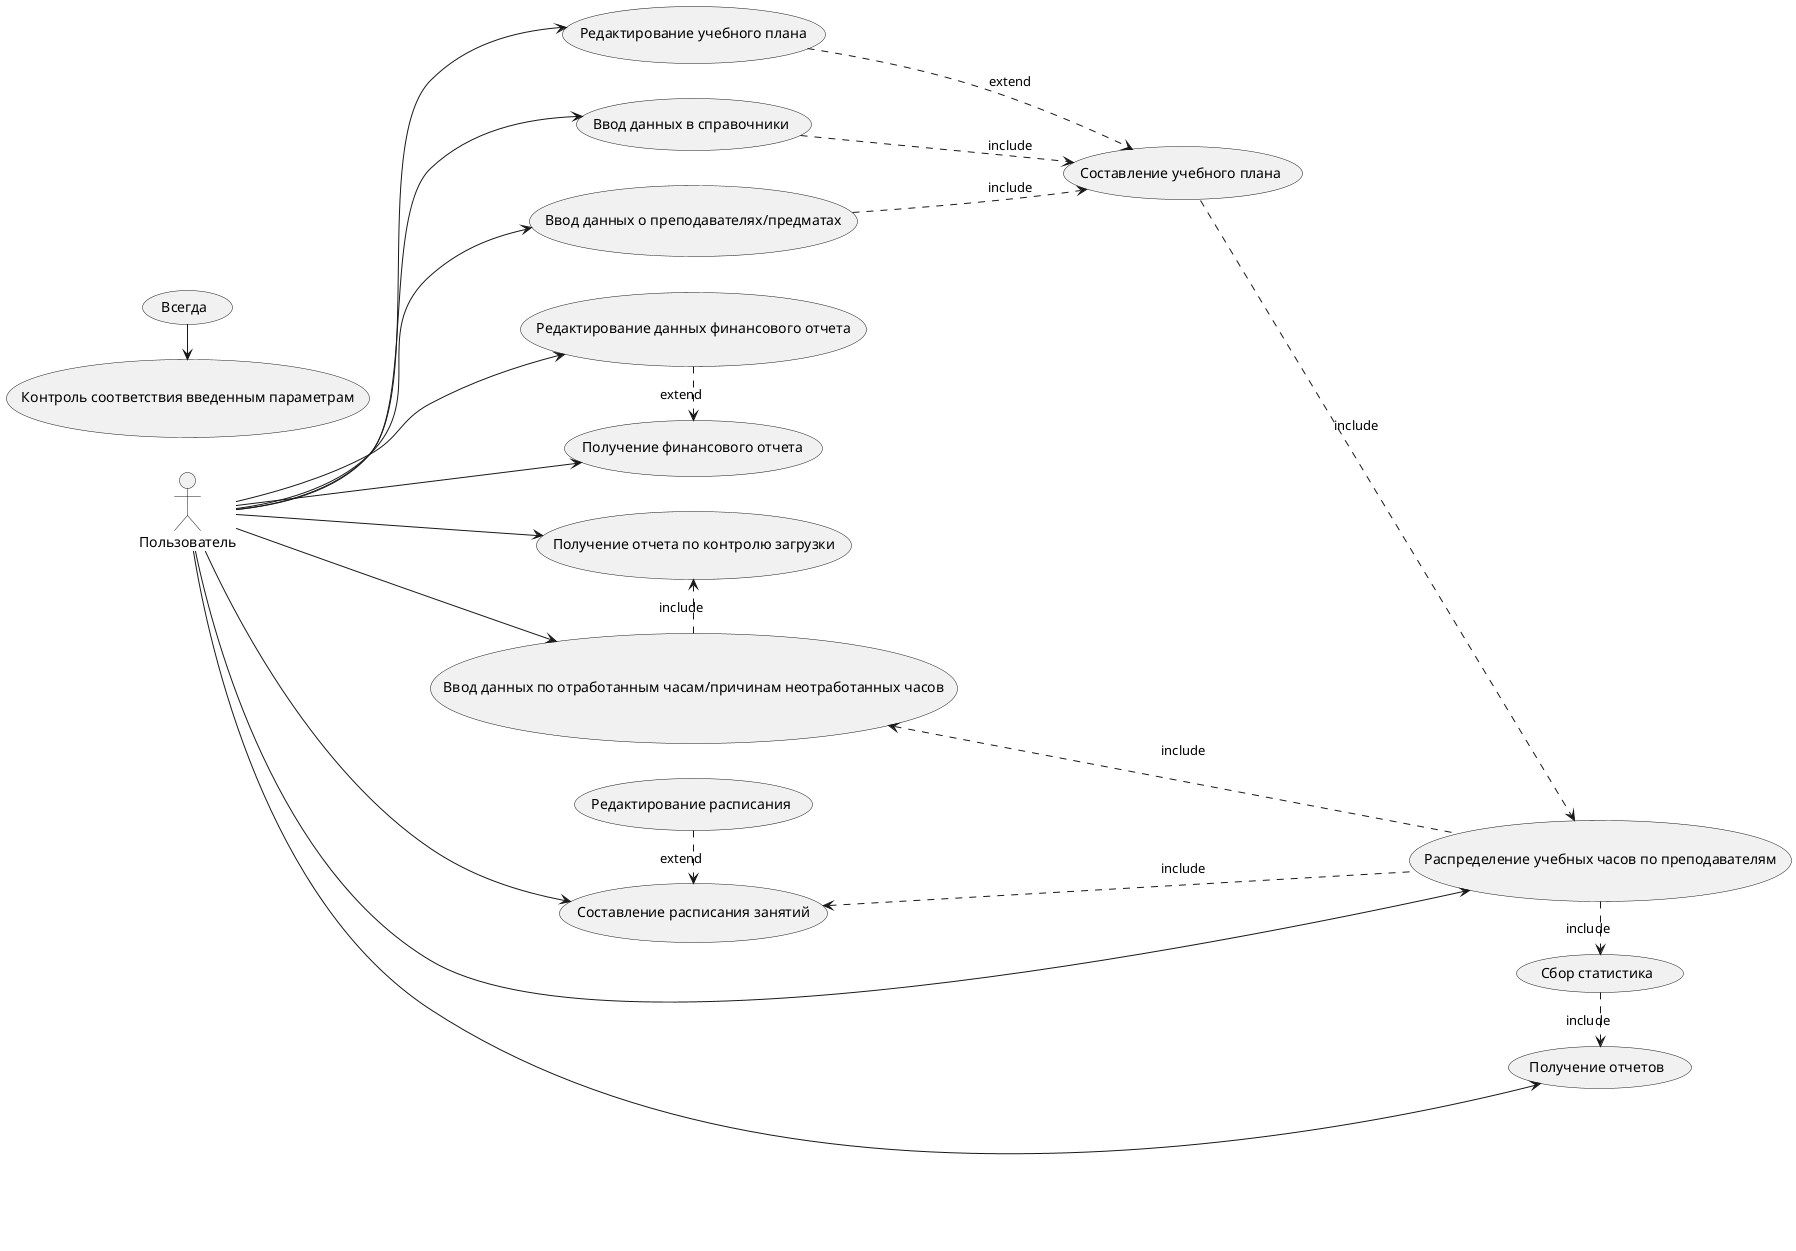 @startuml UseCase

left to right direction
Пользователь --> (Ввод данных в справочники)
Пользователь --> (Ввод данных о преподавателях/предматах)
Пользователь --> (Редактирование учебного плана)
Пользователь --> (Редактирование данных финансового отчета)
Пользователь --> (Получение финансового отчета)
Пользователь --> (Получение отчетов)
Пользователь --> (Составление расписания занятий)
Пользователь --> (Ввод данных по отработанным часам/причинам неотработанных часов)
Пользователь --> (Получение отчета по контролю загрузки)
Пользователь --> (Распределение учебных часов по преподавателям)

(Ввод данных в справочники) ..> (Составление учебного плана) : include
(Ввод данных о преподавателях/предматах) ..> (Составление учебного плана) : include
(Редактирование учебного плана) ..> (Составление учебного плана) : extend

(Редактирование данных финансового отчета) .> (Получение финансового отчета) : extend

(Ввод данных по отработанным часам/причинам неотработанных часов) .> (Получение отчета по контролю загрузки) : include

(Составление учебного плана) ..> (Распределение учебных часов по преподавателям) : include
(Распределение учебных часов по преподавателям) .> (Сбор статистика) : include
(Сбор статистика) .> (Получение отчетов) : include
(Распределение учебных часов по преподавателям) .left.> (Составление расписания занятий) : include
(Редактирование расписания) .> (Составление расписания занятий) : extend
(Распределение учебных часов по преподавателям) .left.> (Ввод данных по отработанным часам/причинам неотработанных часов) : include

(Всегда) -> (Контроль соответствия введенным параметрам)
@enduml